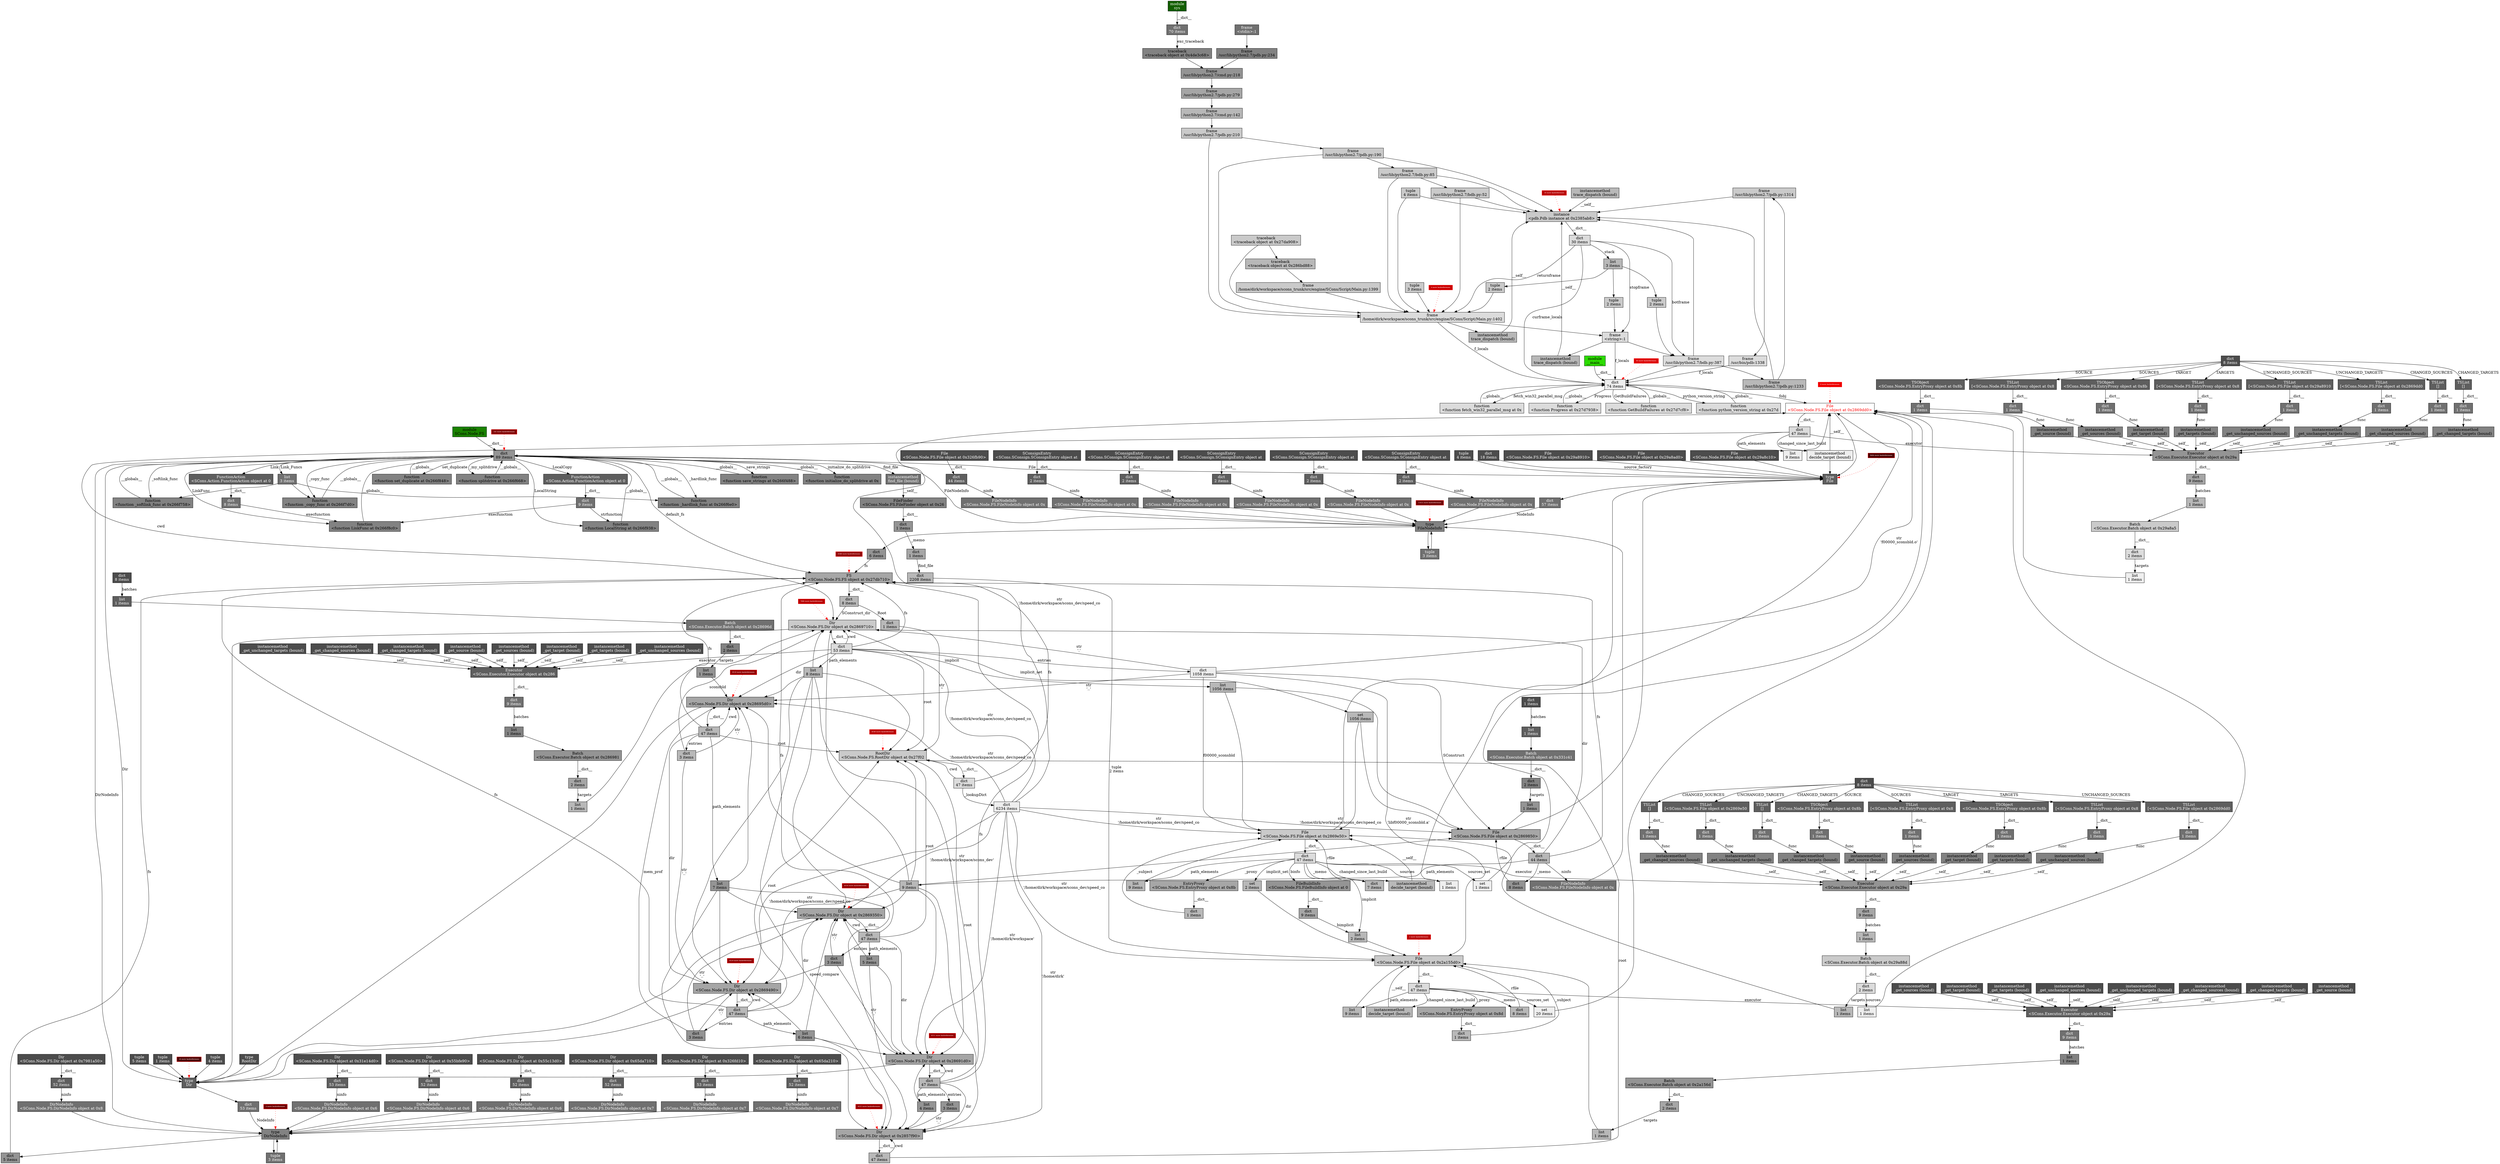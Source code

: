 digraph ObjectGraph {
  node[shape=box, style=filled, fillcolor=white];
  o42376656[fontcolor=red];
  o42376656[label="File\n<SCons.Node.FS.File object at 0x2869dd0>"];
  o42376656[fillcolor="0,0,1"];
  o36262496 -> o42376656 [label="fobj",weight=2];
  o42733568 -> o42376656 [label="str\n'f00000_sconsbld.o'"];
  o42685440 -> o42376656 [label="str\n'/home/dirk/workspace/scons_dev/speed_co"];
  o43640664 -> o42376656;
  o43588168 -> o42376656;
  o43302496 -> o42376656 [label="__self__",weight=10];
  o43676016 -> o42376656;
  o43677096 -> o42376656;
  o43583536 -> o42376656;
  o44193448 -> o42376656;
  too_many_o42376656->o42376656[color=red,style=dotted,len=0.25,weight=10];
  too_many_o42376656[label="8 more backreferences",shape=box,height=0.25,color=red,fillcolor="0,1,0.93",fontsize=6];
  too_many_o42376656[fontcolor=white];
  o36262496[label="dict\n74 items"];
  o36262496[fillcolor="0,0,0.93"];
  o140684563672096 -> o36262496 [label="__dict__",weight=10];
  o37542640 -> o36262496 [label="f_locals",weight=10];
  o36883792 -> o36262496 [label="curframe_locals",weight=2];
  o37392480 -> o36262496;
  o36986192 -> o36262496 [label="f_locals",weight=10];
  o39476912 -> o36262496 [label="f_locals",weight=10];
  o41777344 -> o36262496 [label="__globals__",weight=10];
  o41777464 -> o36262496 [label="__globals__",weight=10];
  o41778424 -> o36262496 [label="__globals__",weight=10];
  o41778544 -> o36262496 [label="__globals__",weight=10];
  too_many_o36262496->o36262496[color=red,style=dotted,len=0.25,weight=10];
  too_many_o36262496[label="63 more backreferences",shape=box,height=0.25,color=red,fillcolor="0,1,0.86",fontsize=6];
  too_many_o36262496[fontcolor=white];
  o42733568[label="dict\n1058 items"];
  o42733568[fillcolor="0,0,0.93"];
  o42684624 -> o42733568 [label="entries",weight=2];
  o42685440[label="dict\n6234 items"];
  o42685440[fillcolor="0,0,0.93"];
  o42683104 -> o42685440 [label="_lookupDict",weight=2];
  o43640664[label="list\n9 items"];
  o43640664[fillcolor="0,0,0.93"];
  o43992384 -> o43640664 [label="path_elements",weight=2];
  o43588168[label="set\n1 items"];
  o43588168[fillcolor="0,0,0.93"];
  o44013648 -> o43588168 [label="sources_set",weight=2];
  o43302496[label="instancemethod\ndecide_target (bound)"];
  o43302496[fillcolor="0,0,0.93"];
  o43992384 -> o43302496 [label="changed_since_last_build",weight=2];
  o43676016[label="list\n1 items"];
  o43676016[fillcolor="0,0,0.93"];
  o44013648 -> o43676016 [label="sources",weight=2];
  o43677096[label="list\n1 items"];
  o43677096[fillcolor="0,0,0.93"];
  o42879632 -> o43677096 [label="sources",weight=2];
  o43583536[label="list\n1 items"];
  o43583536[fillcolor="0,0,0.93"];
  o42877776 -> o43583536 [label="targets",weight=2];
  o44193448[label="set\n20 items"];
  o44193448[fillcolor="0,0,0.93"];
  o44546864 -> o44193448 [label="sources_set",weight=2];
  o140684563672096[label="module\n__main__"];
  o140684563672096[fillcolor="0.3,1,0.86"];
  o37542640[label="frame\n/usr/bin/pdb:1338"];
  o37542640[fillcolor="0,0,0.86"];
  o37605616 -> o37542640;
  o36883792[label="dict\n30 items"];
  o36883792[fillcolor="0,0,0.86"];
  o37247672 -> o36883792 [label="__dict__",weight=10];
  o37392480[label="frame\n/usr/lib/python2.7/bdb.py:387"];
  o37392480[fillcolor="0,0,0.86"];
  o36883792 -> o37392480 [label="botframe",weight=2];
  o36986192 -> o37392480;
  o169647640 -> o37392480;
  o36986192[label="frame\n<string>:1"];
  o36986192[fillcolor="0,0,0.86"];
  o36883792 -> o36986192 [label="stopframe",weight=2];
  o39476912 -> o36986192;
  o167299336 -> o36986192;
  o39476912[label="frame\n/home/dirk/workspace/scons_trunk/src/engine/SCons/Script/Main.py:1402"];
  o39476912[fillcolor="0,0,0.86"];
  o36883792 -> o39476912 [label="returnframe",weight=2];
  o41789704 -> o39476912;
  o43623120 -> o39476912;
  o41475776 -> o39476912;
  o37073376 -> o39476912;
  o163988016 -> o39476912;
  o166890336 -> o39476912;
  o39744544 -> o39476912;
  o167321040 -> o39476912;
  o42041216 -> o39476912;
  too_many_o39476912->o39476912[color=red,style=dotted,len=0.25,weight=10];
  too_many_o39476912[label="4 more backreferences",shape=box,height=0.25,color=red,fillcolor="0,1,0.79",fontsize=6];
  too_many_o39476912[fontcolor=white];
  o41777344[label="function\n<function fetch_win32_parallel_msg at 0x"];
  o41777344[fillcolor="0,0,0.86"];
  o36262496 -> o41777344 [label="fetch_win32_parallel_msg",weight=2];
  o41777464[label="function\n<function Progress at 0x27d7938>"];
  o41777464[fillcolor="0,0,0.86"];
  o36262496 -> o41777464 [label="Progress",weight=2];
  o41778424[label="function\n<function GetBuildFailures at 0x27d7cf8>"];
  o41778424[fillcolor="0,0,0.86"];
  o36262496 -> o41778424 [label="GetBuildFailures",weight=2];
  o41778544[label="function\n<function python_version_string at 0x27d"];
  o41778544[fillcolor="0,0,0.86"];
  o36262496 -> o41778544 [label="python_version_string",weight=2];
  o42684624[label="dict\n53 items"];
  o42684624[fillcolor="0,0,0.86"];
  o42374928 -> o42684624 [label="__dict__",weight=10];
  o42683104[label="dict\n47 items"];
  o42683104[fillcolor="0,0,0.86"];
  o41878096 -> o42683104 [label="__dict__",weight=10];
  o43992384[label="dict\n47 items"];
  o43992384[fillcolor="0,0,0.86"];
  o42376656 -> o43992384 [label="__dict__",weight=10];
  o44013648[label="dict\n47 items"];
  o44013648[fillcolor="0,0,0.86"];
  o42376784 -> o44013648 [label="__dict__",weight=10];
  o42879632[label="dict\n2 items"];
  o42879632[fillcolor="0,0,0.86"];
  o43682000 -> o42879632 [label="__dict__",weight=10];
  o42877776[label="dict\n2 items"];
  o42877776[fillcolor="0,0,0.86"];
  o43682384 -> o42877776 [label="__dict__",weight=10];
  o44546864[label="dict\n47 items"];
  o44546864[fillcolor="0,0,0.86"];
  o44127696 -> o44546864 [label="__dict__",weight=10];
  o37605616[label="frame\n/usr/lib/python2.7/pdb.py:1314"];
  o37605616[fillcolor="0,0,0.79"];
  o37065504 -> o37605616;
  o37247672[label="instance\n<pdb.Pdb instance at 0x2385ab8>"];
  o37247672[fillcolor="0,0,0.79"];
  o37605616 -> o37247672;
  o37065504 -> o37247672;
  o37392480 -> o37247672;
  o140684562902304 -> o37247672 [label="__self__",weight=10];
  o140684562902624 -> o37247672 [label="__self__",weight=10];
  o162961280 -> o37247672 [label="__self__",weight=10];
  o41475776 -> o37247672;
  o37073376 -> o37247672;
  o163988016 -> o37247672;
  o166890336 -> o37247672;
  too_many_o37247672->o37247672[color=red,style=dotted,len=0.25,weight=10];
  too_many_o37247672[label="16 more backreferences",shape=box,height=0.25,color=red,fillcolor="0,1,0.72",fontsize=6];
  too_many_o37247672[fontcolor=white];
  o169647640[label="tuple\n2 items"];
  o169647640[fillcolor="0,0,0.79"];
  o140684562668576 -> o169647640;
  o167299336[label="tuple\n2 items"];
  o167299336[fillcolor="0,0,0.79"];
  o140684562668576 -> o167299336;
  o41789704[label="traceback\n<traceback object at 0x27da908>"];
  o41789704[fillcolor="0,0,0.79"];
  o43623120[label="tuple\n3 items"];
  o43623120[fillcolor="0,0,0.79"];
  o41475776[label="tuple\n4 items"];
  o41475776[fillcolor="0,0,0.79"];
  o37073376[label="frame\n/usr/lib/python2.7/bdb.py:52"];
  o37073376[fillcolor="0,0,0.79"];
  o163988016 -> o37073376;
  o163988016[label="frame\n/usr/lib/python2.7/bdb.py:85"];
  o163988016[fillcolor="0,0,0.79"];
  o166890336 -> o163988016;
  o166890336[label="frame\n/usr/lib/python2.7/pdb.py:190"];
  o166890336[fillcolor="0,0,0.79"];
  o39744544 -> o166890336;
  o39744544[label="frame\n/usr/lib/python2.7/pdb.py:210"];
  o39744544[fillcolor="0,0,0.79"];
  o39870624 -> o39744544;
  o167321040[label="tuple\n2 items"];
  o167321040[fillcolor="0,0,0.79"];
  o140684562668576 -> o167321040;
  o42041216[label="frame\n/home/dirk/workspace/scons_trunk/src/engine/SCons/Script/Main.py:1399"];
  o42041216[fillcolor="0,0,0.79"];
  o42384776 -> o42041216;
  o42374928[label="Dir\n<SCons.Node.FS.Dir object at 0x2869710>"];
  o42374928[fillcolor="0,0,0.79"];
  o42678048 -> o42374928 [label="SConstruct_dir",weight=2];
  o42684624 -> o42374928 [label="cwd",weight=2];
  o42383480 -> o42374928;
  o42733568 -> o42374928 [label="str\n'.'"];
  o42739376 -> o42374928 [label="dir",weight=2];
  o42384704 -> o42374928;
  o42685440 -> o42374928 [label="str\n'/home/dirk/workspace/scons_dev/speed_co"];
  o42726976 -> o42374928 [label="sconsbld",weight=2];
  o42384128 -> o42374928;
  o43992384 -> o42374928 [label="cwd",weight=2];
  too_many_o42374928->o42374928[color=red,style=dotted,len=0.25,weight=10];
  too_many_o42374928[label="7806 more backreferences",shape=box,height=0.25,color=red,fillcolor="0,1,0.72",fontsize=6];
  too_many_o42374928[fontcolor=white];
  o41878096[label="RootDir\n<SCons.Node.FS.RootDir object at 0x27f02"];
  o41878096[fillcolor="0,0,0.79"];
  o42678336 -> o41878096 [label="str\n''"];
  o42684624 -> o41878096 [label="root",weight=2];
  o42383480 -> o41878096;
  o42384704 -> o41878096;
  o42683104 -> o41878096 [label="cwd",weight=2];
  o42698736 -> o41878096 [label="root",weight=2];
  o42699024 -> o41878096 [label="root",weight=2];
  o42698448 -> o41878096 [label="root",weight=2];
  o42699824 -> o41878096 [label="root",weight=2];
  o42707312 -> o41878096 [label="root",weight=2];
  too_many_o41878096->o41878096[color=red,style=dotted,len=0.25,weight=10];
  too_many_o41878096[label="6249 more backreferences",shape=box,height=0.25,color=red,fillcolor="0,1,0.72",fontsize=6];
  too_many_o41878096[fontcolor=white];
  o42376784[label="File\n<SCons.Node.FS.File object at 0x2869e50>"];
  o42376784[fillcolor="0,0,0.79"];
  o42733568 -> o42376784 [label="f00000_sconsbld",weight=2];
  o42685440 -> o42376784 [label="str\n'/home/dirk/workspace/scons_dev/speed_co"];
  o43641024 -> o42376784;
  o43641960 -> o42376784;
  o146551744 -> o42376784 [label="__self__",weight=10];
  o147005424 -> o42376784 [label="_subject",weight=2];
  o148400304 -> o42376784 [label="rfile",weight=2];
  o81695448 -> o42376784;
  o52306232 -> o42376784;
  o43682000[label="Batch\n<SCons.Executor.Batch object at 0x29a88d"];
  o43682000[fillcolor="0,0,0.79"];
  o43639944 -> o43682000;
  o43682384[label="Batch\n<SCons.Executor.Batch object at 0x29a8a5"];
  o43682384[fillcolor="0,0,0.79"];
  o43642320 -> o43682384;
  o44127696[label="File\n<SCons.Node.FS.File object at 0x2a155d0>"];
  o44127696[fillcolor="0,0,0.79"];
  o42733568 -> o44127696 [label="str\n'libf00000_sconsbld.a'"];
  o42685440 -> o44127696 [label="str\n'/home/dirk/workspace/scons_dev/speed_co"];
  o44189528 -> o44127696;
  o41873072 -> o44127696 [label="__self__",weight=10];
  o44188592 -> o44127696;
  o42834336 -> o44127696 [label="tuple\n2 items"];
  o147244208 -> o44127696 [label="_subject",weight=2];
  o148360752 -> o44127696 [label="rfile",weight=2];
  o81711832 -> o44127696;
  o79843024 -> o44127696;
  too_many_o44127696->o44127696[color=red,style=dotted,len=0.25,weight=10];
  too_many_o44127696[label="2 more backreferences",shape=box,height=0.25,color=red,fillcolor="0,1,0.72",fontsize=6];
  too_many_o44127696[fontcolor=white];
  o37065504[label="frame\n/usr/lib/python2.7/pdb.py:1233"];
  o37065504[fillcolor="0,0,0.72"];
  o37392480 -> o37065504;
  o140684562902304[label="instancemethod\ntrace_dispatch (bound)"];
  o140684562902304[fillcolor="0,0,0.72"];
  o140684562902624[label="instancemethod\ntrace_dispatch (bound)"];
  o140684562902624[fillcolor="0,0,0.72"];
  o36986192 -> o140684562902624;
  o162961280[label="instancemethod\ntrace_dispatch (bound)"];
  o162961280[fillcolor="0,0,0.72"];
  o39476912 -> o162961280;
  o140684562668576[label="list\n3 items"];
  o140684562668576[fillcolor="0,0,0.72"];
  o36883792 -> o140684562668576 [label="stack",weight=2];
  o39870624[label="frame\n/usr/lib/python2.7/cmd.py:142"];
  o39870624[fillcolor="0,0,0.72"];
  o163974112 -> o39870624;
  o42384776[label="traceback\n<traceback object at 0x286bd88>"];
  o42384776[fillcolor="0,0,0.72"];
  o41789704 -> o42384776;
  o42678048[label="dict\n8 items"];
  o42678048[fillcolor="0,0,0.72"];
  o41793296 -> o42678048 [label="__dict__",weight=10];
  o42383480[label="list\n8 items"];
  o42383480[fillcolor="0,0,0.72"];
  o42684624 -> o42383480 [label="path_elements",weight=2];
  o42739376[label="dict\n44 items"];
  o42739376[fillcolor="0,0,0.72"];
  o42375248 -> o42739376 [label="__dict__",weight=10];
  o42384704[label="list\n9 items"];
  o42384704[fillcolor="0,0,0.72"];
  o42739376 -> o42384704 [label="path_elements",weight=2];
  o42726976[label="dict\n3 items"];
  o42726976[fillcolor="0,0,0.72"];
  o42698736 -> o42726976 [label="entries",weight=2];
  o42384128[label="list\n1 items"];
  o42384128[fillcolor="0,0,0.72"];
  o42755152 -> o42384128 [label="targets",weight=2];
  o42678336[label="dict\n1 items"];
  o42678336[fillcolor="0,0,0.72"];
  o42678048 -> o42678336 [label="Root",weight=2];
  o42698736[label="dict\n47 items"];
  o42698736[fillcolor="0,0,0.72"];
  o42374608 -> o42698736 [label="__dict__",weight=10];
  o42699024[label="dict\n47 items"];
  o42699024[fillcolor="0,0,0.72"];
  o42374288 -> o42699024 [label="__dict__",weight=10];
  o42698448[label="dict\n47 items"];
  o42698448[fillcolor="0,0,0.72"];
  o42373968 -> o42698448 [label="__dict__",weight=10];
  o42699824[label="dict\n47 items"];
  o42699824[fillcolor="0,0,0.72"];
  o42373584 -> o42699824 [label="__dict__",weight=10];
  o42707312[label="dict\n47 items"];
  o42707312[fillcolor="0,0,0.72"];
  o42303376 -> o42707312 [label="__dict__",weight=10];
  o43641024[label="list\n9 items"];
  o43641024[fillcolor="0,0,0.72"];
  o44013648 -> o43641024 [label="path_elements",weight=2];
  o43641960[label="list\n1 items"];
  o43641960[fillcolor="0,0,0.72"];
  o42879632 -> o43641960 [label="targets",weight=2];
  o146551744[label="instancemethod\ndecide_target (bound)"];
  o146551744[fillcolor="0,0,0.72"];
  o44013648 -> o146551744 [label="changed_since_last_build",weight=2];
  o147005424[label="dict\n1 items"];
  o147005424[fillcolor="0,0,0.72"];
  o146470736 -> o147005424 [label="__dict__",weight=10];
  o148400304[label="dict\n7 items"];
  o148400304[fillcolor="0,0,0.72"];
  o44013648 -> o148400304 [label="_memo",weight=2];
  o81695448[label="list\n1056 items"];
  o81695448[fillcolor="0,0,0.72"];
  o42684624 -> o81695448 [label="implicit",weight=2];
  o52306232[label="set\n1056 items"];
  o52306232[fillcolor="0,0,0.72"];
  o42684624 -> o52306232 [label="implicit_set",weight=2];
  o43639944[label="list\n1 items"];
  o43639944[fillcolor="0,0,0.72"];
  o43988944 -> o43639944 [label="batches",weight=2];
  o43642320[label="list\n1 items"];
  o43642320[fillcolor="0,0,0.72"];
  o44064976 -> o43642320 [label="batches",weight=2];
  o44189528[label="list\n9 items"];
  o44189528[fillcolor="0,0,0.72"];
  o44546864 -> o44189528 [label="path_elements",weight=2];
  o41873072[label="instancemethod\ndecide_target (bound)"];
  o41873072[fillcolor="0,0,0.72"];
  o44546864 -> o41873072 [label="changed_since_last_build",weight=2];
  o44188592[label="list\n1 items"];
  o44188592[fillcolor="0,0,0.72"];
  o44081280 -> o44188592 [label="targets",weight=2];
  o42834336[label="dict\n2208 items"];
  o42834336[fillcolor="0,0,0.72"];
  o40061696 -> o42834336 [label="find_file",weight=2];
  o147244208[label="dict\n1 items"];
  o147244208[fillcolor="0,0,0.72"];
  o148882064 -> o147244208 [label="__dict__",weight=10];
  o148360752[label="dict\n8 items"];
  o148360752[fillcolor="0,0,0.72"];
  o44546864 -> o148360752 [label="_memo",weight=2];
  o81711832[label="list\n2 items"];
  o81711832[fillcolor="0,0,0.72"];
  o44013648 -> o81711832 [label="implicit",weight=2];
  o149073104 -> o81711832 [label="bimplicit",weight=2];
  o79843024[label="set\n2 items"];
  o79843024[fillcolor="0,0,0.72"];
  o44013648 -> o79843024 [label="implicit_set",weight=2];
  o163974112[label="frame\n/usr/lib/python2.7/pdb.py:279"];
  o163974112[fillcolor="0,0,0.65"];
  o163879200 -> o163974112;
  o41793296[label="FS\n<SCons.Node.FS.FS object at 0x27db710>"];
  o41793296[fillcolor="0,0,0.65"];
  o39330864 -> o41793296 [label="default_fs",weight=2];
  o40040720 -> o41793296 [label="fs",weight=2];
  o40092960 -> o41793296 [label="fs",weight=2];
  o42684624 -> o41793296 [label="fs",weight=2];
  o42739376 -> o41793296 [label="fs",weight=2];
  o42683104 -> o41793296 [label="fs",weight=2];
  o42698736 -> o41793296 [label="fs",weight=2];
  o42699024 -> o41793296 [label="fs",weight=2];
  o42698448 -> o41793296 [label="fs",weight=2];
  o42699824 -> o41793296 [label="fs",weight=2];
  too_many_o41793296->o41793296[color=red,style=dotted,len=0.25,weight=10];
  too_many_o41793296[label="6269 more backreferences",shape=box,height=0.25,color=red,fillcolor="0,1,0.58",fontsize=6];
  too_many_o41793296[fontcolor=white];
  o42375248[label="File\n<SCons.Node.FS.File object at 0x2869850>"];
  o42375248[fillcolor="0,0,0.65"];
  o42733568 -> o42375248 [label="SConstruct",weight=2];
  o42384704 -> o42375248;
  o42685440 -> o42375248 [label="str\n'/home/dirk/workspace/scons_dev/speed_co"];
  o80028400 -> o42375248 [label="rfile",weight=2];
  o52877144 -> o42375248;
  o81695448 -> o42375248;
  o52306232 -> o42375248;
  o42755152[label="dict\n2 items"];
  o42755152[fillcolor="0,0,0.65"];
  o42375184 -> o42755152 [label="__dict__",weight=10];
  o42374608[label="Dir\n<SCons.Node.FS.Dir object at 0x28695d0>"];
  o42374608[fillcolor="0,0,0.65"];
  o42684624 -> o42374608 [label="dir",weight=2];
  o42383480 -> o42374608;
  o42733568 -> o42374608 [label="str\n'..'"];
  o42384704 -> o42374608;
  o42698736 -> o42374608 [label="cwd",weight=2];
  o42685440 -> o42374608 [label="str\n'/home/dirk/workspace/scons_dev/speed_co"];
  o42382544 -> o42374608;
  o42726976 -> o42374608 [label="str\n'.'"];
  o42724544 -> o42374608 [label="mem_prof",weight=2];
  o42383192 -> o42374608;
  too_many_o42374608->o42374608[color=red,style=dotted,len=0.25,weight=10];
  too_many_o42374608[label="6218 more backreferences",shape=box,height=0.25,color=red,fillcolor="0,1,0.58",fontsize=6];
  too_many_o42374608[fontcolor=white];
  o42374288[label="Dir\n<SCons.Node.FS.Dir object at 0x2869490>"];
  o42374288[fillcolor="0,0,0.65"];
  o42383480 -> o42374288;
  o42384704 -> o42374288;
  o42698736 -> o42374288 [label="dir",weight=2];
  o42699024 -> o42374288 [label="cwd",weight=2];
  o42685440 -> o42374288 [label="str\n'/home/dirk/workspace/scons_dev/speed_co"];
  o42382544 -> o42374288;
  o42726976 -> o42374288 [label="str\n'..'"];
  o42381608 -> o42374288;
  o42724544 -> o42374288 [label="str\n'.'"];
  o42718720 -> o42374288 [label="speed_compare",weight=2];
  too_many_o42374288->o42374288[color=red,style=dotted,len=0.25,weight=10];
  too_many_o42374288[label="6219 more backreferences",shape=box,height=0.25,color=red,fillcolor="0,1,0.58",fontsize=6];
  too_many_o42374288[fontcolor=white];
  o42373968[label="Dir\n<SCons.Node.FS.Dir object at 0x2869350>"];
  o42373968[fillcolor="0,0,0.65"];
  o42383480 -> o42373968;
  o42384704 -> o42373968;
  o42699024 -> o42373968 [label="dir",weight=2];
  o42698448 -> o42373968 [label="cwd",weight=2];
  o42685440 -> o42373968 [label="str\n'/home/dirk/workspace/scons_dev'"];
  o42382544 -> o42373968;
  o42381608 -> o42373968;
  o42724544 -> o42373968 [label="str\n'..'"];
  o42372416 -> o42373968;
  o42718720 -> o42373968 [label="str\n'.'"];
  too_many_o42373968->o42373968[color=red,style=dotted,len=0.25,weight=10];
  too_many_o42373968[label="6220 more backreferences",shape=box,height=0.25,color=red,fillcolor="0,1,0.58",fontsize=6];
  too_many_o42373968[fontcolor=white];
  o42373584[label="Dir\n<SCons.Node.FS.Dir object at 0x28691d0>"];
  o42373584[fillcolor="0,0,0.65"];
  o42383480 -> o42373584;
  o42384704 -> o42373584;
  o42698448 -> o42373584 [label="dir",weight=2];
  o42699824 -> o42373584 [label="cwd",weight=2];
  o42685440 -> o42373584 [label="str\n'/home/dirk/workspace'"];
  o42382544 -> o42373584;
  o42381608 -> o42373584;
  o42372416 -> o42373584;
  o42718720 -> o42373584 [label="str\n'..'"];
  o42371408 -> o42373584;
  too_many_o42373584->o42373584[color=red,style=dotted,len=0.25,weight=10];
  too_many_o42373584[label="6221 more backreferences",shape=box,height=0.25,color=red,fillcolor="0,1,0.58",fontsize=6];
  too_many_o42373584[fontcolor=white];
  o42303376[label="Dir\n<SCons.Node.FS.Dir object at 0x2857f90>"];
  o42303376[fillcolor="0,0,0.65"];
  o42383480 -> o42303376;
  o42384704 -> o42303376;
  o42699824 -> o42303376 [label="dir",weight=2];
  o42707312 -> o42303376 [label="cwd",weight=2];
  o42685440 -> o42303376 [label="str\n'/home/dirk'"];
  o42382544 -> o42303376;
  o42381608 -> o42303376;
  o42372416 -> o42303376;
  o42371408 -> o42303376;
  o42709136 -> o42303376 [label="str\n'..'"];
  too_many_o42303376->o42303376[color=red,style=dotted,len=0.25,weight=10];
  too_many_o42303376[label="6222 more backreferences",shape=box,height=0.25,color=red,fillcolor="0,1,0.58",fontsize=6];
  too_many_o42303376[fontcolor=white];
  o146470736[label="EntryProxy\n<SCons.Node.FS.EntryProxy object at 0x8b"];
  o146470736[fillcolor="0,0,0.65"];
  o44013648 -> o146470736 [label="_proxy",weight=2];
  o43988944[label="dict\n9 items"];
  o43988944[fillcolor="0,0,0.65"];
  o43681872 -> o43988944 [label="__dict__",weight=10];
  o44064976[label="dict\n9 items"];
  o44064976[fillcolor="0,0,0.65"];
  o43682320 -> o44064976 [label="__dict__",weight=10];
  o44081280[label="dict\n2 items"];
  o44081280[fillcolor="0,0,0.65"];
  o44127952 -> o44081280 [label="__dict__",weight=10];
  o40061696[label="dict\n1 items"];
  o40061696[fillcolor="0,0,0.65"];
  o40061072 -> o40061696 [label="_memo",weight=2];
  o148882064[label="EntryProxy\n<SCons.Node.FS.EntryProxy object at 0x8d"];
  o148882064[fillcolor="0,0,0.65"];
  o44546864 -> o148882064 [label="_proxy",weight=2];
  o149073104[label="dict\n9 items"];
  o149073104[fillcolor="0,0,0.65"];
  o146492752 -> o149073104 [label="__dict__",weight=10];
  o163879200[label="frame\n/usr/lib/python2.7/cmd.py:218"];
  o163879200[fillcolor="0,0,0.58"];
  o81673320 -> o163879200;
  o155803600 -> o163879200;
  o39330864[label="dict\n89 items"];
  o39330864[fillcolor="0,0,0.58"];
  o40181552 -> o39330864 [label="__dict__",weight=10];
  o40301704 -> o39330864 [label="__globals__",weight=10];
  o40302064 -> o39330864 [label="__globals__",weight=10];
  o40302184 -> o39330864 [label="__globals__",weight=10];
  o40302304 -> o39330864 [label="__globals__",weight=10];
  o40302424 -> o39330864 [label="__globals__",weight=10];
  o40302544 -> o39330864 [label="__globals__",weight=10];
  o40302664 -> o39330864 [label="__globals__",weight=10];
  o40302784 -> o39330864 [label="__globals__",weight=10];
  o40302904 -> o39330864 [label="__globals__",weight=10];
  too_many_o39330864->o39330864[color=red,style=dotted,len=0.25,weight=10];
  too_many_o39330864[label="232 more backreferences",shape=box,height=0.25,color=red,fillcolor="0,1,0.51",fontsize=6];
  too_many_o39330864[fontcolor=white];
  o40040720[label="dict\n5 items"];
  o40040720[fillcolor="0,0,0.58"];
  o40089600 -> o40040720;
  o40092960[label="dict\n6 items"];
  o40092960[fillcolor="0,0,0.58"];
  o40102032 -> o40092960;
  o80028400[label="dict\n8 items"];
  o80028400[fillcolor="0,0,0.58"];
  o42739376 -> o80028400 [label="_memo",weight=2];
  o52877144[label="list\n1 items"];
  o52877144[fillcolor="0,0,0.58"];
  o61710048 -> o52877144 [label="targets",weight=2];
  o42375184[label="Batch\n<SCons.Executor.Batch object at 0x286981"];
  o42375184[fillcolor="0,0,0.58"];
  o42384272 -> o42375184;
  o42382544[label="list\n7 items"];
  o42382544[fillcolor="0,0,0.58"];
  o42698736 -> o42382544 [label="path_elements",weight=2];
  o42724544[label="dict\n3 items"];
  o42724544[fillcolor="0,0,0.58"];
  o42699024 -> o42724544 [label="entries",weight=2];
  o42383192[label="list\n1 items"];
  o42383192[fillcolor="0,0,0.58"];
  o42749344 -> o42383192 [label="targets",weight=2];
  o42381608[label="list\n6 items"];
  o42381608[fillcolor="0,0,0.58"];
  o42699024 -> o42381608 [label="path_elements",weight=2];
  o42718720[label="dict\n3 items"];
  o42718720[fillcolor="0,0,0.58"];
  o42698448 -> o42718720 [label="entries",weight=2];
  o42372416[label="list\n5 items"];
  o42372416[fillcolor="0,0,0.58"];
  o42698448 -> o42372416 [label="path_elements",weight=2];
  o42371408[label="list\n4 items"];
  o42371408[fillcolor="0,0,0.58"];
  o42699824 -> o42371408 [label="path_elements",weight=2];
  o42709136[label="dict\n3 items"];
  o42709136[fillcolor="0,0,0.58"];
  o42699824 -> o42709136 [label="entries",weight=2];
  o43681872[label="Executor\n<SCons.Executor.Executor object at 0x29a"];
  o43681872[fillcolor="0,0,0.58"];
  o44013648 -> o43681872 [label="executor",weight=2];
  o149034720 -> o43681872 [label="__self__",weight=10];
  o149034400 -> o43681872 [label="__self__",weight=10];
  o149034800 -> o43681872 [label="__self__",weight=10];
  o149035120 -> o43681872 [label="__self__",weight=10];
  o149006048 -> o43681872 [label="__self__",weight=10];
  o149006288 -> o43681872 [label="__self__",weight=10];
  o149034960 -> o43681872 [label="__self__",weight=10];
  o148981472 -> o43681872 [label="__self__",weight=10];
  o43682320[label="Executor\n<SCons.Executor.Executor object at 0x29a"];
  o43682320[fillcolor="0,0,0.58"];
  o43992384 -> o43682320 [label="executor",weight=2];
  o146488688 -> o43682320 [label="__self__",weight=10];
  o146488208 -> o43682320 [label="__self__",weight=10];
  o146525632 -> o43682320 [label="__self__",weight=10];
  o146467408 -> o43682320 [label="__self__",weight=10];
  o146523232 -> o43682320 [label="__self__",weight=10];
  o146523152 -> o43682320 [label="__self__",weight=10];
  o146524832 -> o43682320 [label="__self__",weight=10];
  o146552064 -> o43682320 [label="__self__",weight=10];
  o44127952[label="Batch\n<SCons.Executor.Batch object at 0x2a156d"];
  o44127952[fillcolor="0,0,0.58"];
  o44189816 -> o44127952;
  o40061072[label="dict\n1 items"];
  o40061072[fillcolor="0,0,0.58"];
  o40331216 -> o40061072 [label="__dict__",weight=10];
  o146492752[label="FileBuildInfo\n<SCons.Node.FS.FileBuildInfo object at 0"];
  o146492752[fillcolor="0,0,0.58"];
  o44013648 -> o146492752 [label="binfo",weight=2];
  o81673320[label="traceback\n<traceback object at 0x4de3c68>"];
  o81673320[fillcolor="0,0,0.51"];
  o36134800 -> o81673320 [label="exc_traceback",weight=2];
  o155803600[label="frame\n/usr/lib/python2.7/pdb.py:234"];
  o155803600[fillcolor="0,0,0.51"];
  o163879712 -> o155803600;
  o40181552[label="module\nSCons.Node.FS"];
  o40181552[fillcolor="0.3,1,0.51"];
  o40301704[label="function\n<function save_strings at 0x266f488>"];
  o40301704[fillcolor="0,0,0.51"];
  o39330864 -> o40301704 [label="save_strings",weight=2];
  o40302064[label="function\n<function initialize_do_splitdrive at 0x"];
  o40302064[fillcolor="0,0,0.51"];
  o39330864 -> o40302064 [label="initialize_do_splitdrive",weight=2];
  o40302184[label="function\n<function splitdrive at 0x266f668>"];
  o40302184[fillcolor="0,0,0.51"];
  o39330864 -> o40302184 [label="_my_splitdrive",weight=2];
  o40302304[label="function\n<function _hardlink_func at 0x266f6e0>"];
  o40302304[fillcolor="0,0,0.51"];
  o39330864 -> o40302304 [label="_hardlink_func",weight=2];
  o42383624 -> o40302304;
  o40302424[label="function\n<function _softlink_func at 0x266f758>"];
  o40302424[fillcolor="0,0,0.51"];
  o39330864 -> o40302424 [label="_softlink_func",weight=2];
  o42383624 -> o40302424;
  o40302544[label="function\n<function _copy_func at 0x266f7d0>"];
  o40302544[fillcolor="0,0,0.51"];
  o39330864 -> o40302544 [label="_copy_func",weight=2];
  o42383624 -> o40302544;
  o40302664[label="function\n<function set_duplicate at 0x266f848>"];
  o40302664[fillcolor="0,0,0.51"];
  o39330864 -> o40302664 [label="set_duplicate",weight=2];
  o40302784[label="function\n<function LinkFunc at 0x266f8c0>"];
  o40302784[fillcolor="0,0,0.51"];
  o39330864 -> o40302784 [label="LinkFunc",weight=2];
  o40032320 -> o40302784 [label="execfunction",weight=2];
  o40039040 -> o40302784 [label="execfunction",weight=2];
  o40302904[label="function\n<function LocalString at 0x266f938>"];
  o40302904[fillcolor="0,0,0.51"];
  o39330864 -> o40302904 [label="LocalString",weight=2];
  o40039040 -> o40302904 [label="strfunction",weight=2];
  o40089600[label="type\nDirNodeInfo"];
  o40089600[fillcolor="0,0,0.51"];
  o39330864 -> o40089600 [label="DirNodeInfo",weight=2];
  o40305360 -> o40089600;
  o40093248 -> o40089600 [label="NodeInfo",weight=2];
  o104595408 -> o40089600;
  o104592016 -> o40089600;
  o103808144 -> o40089600;
  o125190096 -> o40089600;
  o125186512 -> o40089600;
  o125101392 -> o40089600;
  o146529744 -> o40089600;
  too_many_o40089600->o40089600[color=red,style=dotted,len=0.25,weight=10];
  too_many_o40089600[label="5 more backreferences",shape=box,height=0.25,color=red,fillcolor="0,1,0.44",fontsize=6];
  too_many_o40089600[fontcolor=white];
  o40102032[label="type\nFileNodeInfo"];
  o40102032[fillcolor="0,0,0.51"];
  o39330864 -> o40102032 [label="FileNodeInfo",weight=2];
  o40305600 -> o40102032;
  o40093824 -> o40102032 [label="NodeInfo",weight=2];
  o53593232 -> o40102032;
  o87044176 -> o40102032;
  o85361104 -> o40102032;
  o85361296 -> o40102032;
  o85361552 -> o40102032;
  o85361872 -> o40102032;
  o85362192 -> o40102032;
  too_many_o40102032->o40102032[color=red,style=dotted,len=0.25,weight=10];
  too_many_o40102032[label="12415 more backreferences",shape=box,height=0.25,color=red,fillcolor="0,1,0.44",fontsize=6];
  too_many_o40102032[fontcolor=white];
  o61710048[label="dict\n2 items"];
  o61710048[fillcolor="0,0,0.51"];
  o53593104 -> o61710048 [label="__dict__",weight=10];
  o42384272[label="list\n1 items"];
  o42384272[fillcolor="0,0,0.51"];
  o42754864 -> o42384272 [label="batches",weight=2];
  o42749344[label="dict\n2 items"];
  o42749344[fillcolor="0,0,0.51"];
  o42374864 -> o42749344 [label="__dict__",weight=10];
  o149034720[label="instancemethod\n_get_changed_targets (bound)"];
  o149034720[fillcolor="0,0,0.51"];
  o147713392 -> o149034720 [label="func",weight=2];
  o149034400[label="instancemethod\n_get_source (bound)"];
  o149034400[fillcolor="0,0,0.51"];
  o148594768 -> o149034400 [label="func",weight=2];
  o149034800[label="instancemethod\n_get_sources (bound)"];
  o149034800[fillcolor="0,0,0.51"];
  o148388768 -> o149034800 [label="func",weight=2];
  o149035120[label="instancemethod\n_get_target (bound)"];
  o149035120[fillcolor="0,0,0.51"];
  o147627168 -> o149035120 [label="func",weight=2];
  o149006048[label="instancemethod\n_get_targets (bound)"];
  o149006048[fillcolor="0,0,0.51"];
  o148074816 -> o149006048 [label="func",weight=2];
  o149006288[label="instancemethod\n_get_unchanged_sources (bound)"];
  o149006288[fillcolor="0,0,0.51"];
  o148718368 -> o149006288 [label="func",weight=2];
  o149034960[label="instancemethod\n_get_unchanged_targets (bound)"];
  o149034960[fillcolor="0,0,0.51"];
  o147670016 -> o149034960 [label="func",weight=2];
  o148981472[label="instancemethod\n_get_changed_sources (bound)"];
  o148981472[fillcolor="0,0,0.51"];
  o83442064 -> o148981472 [label="func",weight=2];
  o146488688[label="instancemethod\n_get_changed_targets (bound)"];
  o146488688[fillcolor="0,0,0.51"];
  o146998016 -> o146488688 [label="func",weight=2];
  o146488208[label="instancemethod\n_get_source (bound)"];
  o146488208[fillcolor="0,0,0.51"];
  o147000016 -> o146488208 [label="func",weight=2];
  o146525632[label="instancemethod\n_get_sources (bound)"];
  o146525632[fillcolor="0,0,0.51"];
  o146932464 -> o146525632 [label="func",weight=2];
  o146467408[label="instancemethod\n_get_target (bound)"];
  o146467408[fillcolor="0,0,0.51"];
  o84250880 -> o146467408 [label="func",weight=2];
  o146523232[label="instancemethod\n_get_targets (bound)"];
  o146523232[fillcolor="0,0,0.51"];
  o141949808 -> o146523232 [label="func",weight=2];
  o146523152[label="instancemethod\n_get_unchanged_sources (bound)"];
  o146523152[fillcolor="0,0,0.51"];
  o147104288 -> o146523152 [label="func",weight=2];
  o146524832[label="instancemethod\n_get_unchanged_targets (bound)"];
  o146524832[fillcolor="0,0,0.51"];
  o147098752 -> o146524832 [label="func",weight=2];
  o146552064[label="instancemethod\n_get_changed_sources (bound)"];
  o146552064[fillcolor="0,0,0.51"];
  o147000304 -> o146552064 [label="func",weight=2];
  o44189816[label="list\n1 items"];
  o44189816[fillcolor="0,0,0.51"];
  o44015632 -> o44189816 [label="batches",weight=2];
  o40331216[label="FileFinder\n<SCons.Node.FS.FileFinder object at 0x26"];
  o40331216[fillcolor="0,0,0.51"];
  o38681808 -> o40331216 [label="__self__",weight=10];
  o36134800[label="dict\n70 items"];
  o36134800[fillcolor="0,0,0.44"];
  o36134800[fontcolor=white];
  o140684563463032 -> o36134800 [label="__dict__",weight=10];
  o163879712[label="frame\n<stdin>:1"];
  o163879712[fillcolor="0,0,0.44"];
  o163879712[fontcolor=white];
  o42383624[label="list\n3 items"];
  o42383624[fillcolor="0,0,0.44"];
  o42383624[fontcolor=white];
  o39330864 -> o42383624 [label="Link_Funcs",weight=2];
  o40032320[label="dict\n8 items"];
  o40032320[fillcolor="0,0,0.44"];
  o40032320[fontcolor=white];
  o40286864 -> o40032320 [label="__dict__",weight=10];
  o40039040[label="dict\n9 items"];
  o40039040[fillcolor="0,0,0.44"];
  o40039040[fontcolor=white];
  o40286992 -> o40039040 [label="__dict__",weight=10];
  o40305360[label="tuple\n3 items"];
  o40305360[fillcolor="0,0,0.44"];
  o40305360[fontcolor=white];
  o40089600 -> o40305360;
  o40093248[label="dict\n53 items"];
  o40093248[fillcolor="0,0,0.44"];
  o40093248[fontcolor=white];
  o40097984 -> o40093248;
  o104595408[label="DirNodeInfo\n<SCons.Node.FS.DirNodeInfo object at 0x6"];
  o104595408[fillcolor="0,0,0.44"];
  o104595408[fontcolor=white];
  o80746096 -> o104595408 [label="ninfo",weight=2];
  o104592016[label="DirNodeInfo\n<SCons.Node.FS.DirNodeInfo object at 0x6"];
  o104592016[fillcolor="0,0,0.44"];
  o104592016[fontcolor=white];
  o81268080 -> o104592016 [label="ninfo",weight=2];
  o103808144[label="DirNodeInfo\n<SCons.Node.FS.DirNodeInfo object at 0x6"];
  o103808144[fillcolor="0,0,0.44"];
  o103808144[fontcolor=white];
  o52802704 -> o103808144 [label="ninfo",weight=2];
  o125190096[label="DirNodeInfo\n<SCons.Node.FS.DirNodeInfo object at 0x7"];
  o125190096[fillcolor="0,0,0.44"];
  o125190096[fontcolor=white];
  o100295536 -> o125190096 [label="ninfo",weight=2];
  o125186512[label="DirNodeInfo\n<SCons.Node.FS.DirNodeInfo object at 0x7"];
  o125186512[fillcolor="0,0,0.44"];
  o125186512[fontcolor=white];
  o104301280 -> o125186512 [label="ninfo",weight=2];
  o125101392[label="DirNodeInfo\n<SCons.Node.FS.DirNodeInfo object at 0x7"];
  o125101392[fillcolor="0,0,0.44"];
  o125101392[fontcolor=white];
  o62251552 -> o125101392 [label="ninfo",weight=2];
  o146529744[label="DirNodeInfo\n<SCons.Node.FS.DirNodeInfo object at 0x8"];
  o146529744[fillcolor="0,0,0.44"];
  o146529744[fontcolor=white];
  o125752720 -> o146529744 [label="ninfo",weight=2];
  o40305600[label="tuple\n3 items"];
  o40305600[fillcolor="0,0,0.44"];
  o40305600[fontcolor=white];
  o40102032 -> o40305600;
  o40093824[label="dict\n57 items"];
  o40093824[fillcolor="0,0,0.44"];
  o40093824[fontcolor=white];
  o40110128 -> o40093824;
  o53593232[label="FileNodeInfo\n<SCons.Node.FS.FileNodeInfo object at 0x"];
  o53593232[fillcolor="0,0,0.44"];
  o53593232[fontcolor=white];
  o42739376 -> o53593232 [label="ninfo",weight=2];
  o87044176[label="FileNodeInfo\n<SCons.Node.FS.FileNodeInfo object at 0x"];
  o87044176[fillcolor="0,0,0.44"];
  o87044176[fontcolor=white];
  o52802416 -> o87044176 [label="ninfo",weight=2];
  o85361104[label="FileNodeInfo\n<SCons.Node.FS.FileNodeInfo object at 0x"];
  o85361104[fillcolor="0,0,0.44"];
  o85361104[fontcolor=white];
  o86765056 -> o85361104 [label="ninfo",weight=2];
  o85361296[label="FileNodeInfo\n<SCons.Node.FS.FileNodeInfo object at 0x"];
  o85361296[fillcolor="0,0,0.44"];
  o85361296[fontcolor=white];
  o86770128 -> o85361296 [label="ninfo",weight=2];
  o85361552[label="FileNodeInfo\n<SCons.Node.FS.FileNodeInfo object at 0x"];
  o85361552[fillcolor="0,0,0.44"];
  o85361552[fontcolor=white];
  o86774800 -> o85361552 [label="ninfo",weight=2];
  o85361872[label="FileNodeInfo\n<SCons.Node.FS.FileNodeInfo object at 0x"];
  o85361872[fillcolor="0,0,0.44"];
  o85361872[fontcolor=white];
  o86829824 -> o85361872 [label="ninfo",weight=2];
  o85362192[label="FileNodeInfo\n<SCons.Node.FS.FileNodeInfo object at 0x"];
  o85362192[fillcolor="0,0,0.44"];
  o85362192[fontcolor=white];
  o86834272 -> o85362192 [label="ninfo",weight=2];
  o53593104[label="Batch\n<SCons.Executor.Batch object at 0x331c41"];
  o53593104[fillcolor="0,0,0.44"];
  o53593104[fontcolor=white];
  o42385064 -> o53593104;
  o42754864[label="dict\n9 items"];
  o42754864[fillcolor="0,0,0.44"];
  o42754864[fontcolor=white];
  o42374992 -> o42754864 [label="__dict__",weight=10];
  o42374864[label="Batch\n<SCons.Executor.Batch object at 0x28696d"];
  o42374864[fillcolor="0,0,0.44"];
  o42374864[fontcolor=white];
  o42383336 -> o42374864;
  o147713392[label="dict\n1 items"];
  o147713392[fillcolor="0,0,0.44"];
  o147713392[fontcolor=white];
  o81708496 -> o147713392 [label="__dict__",weight=10];
  o148594768[label="dict\n1 items"];
  o148594768[fillcolor="0,0,0.44"];
  o148594768[fontcolor=white];
  o81707984 -> o148594768 [label="__dict__",weight=10];
  o148388768[label="dict\n1 items"];
  o148388768[fillcolor="0,0,0.44"];
  o148388768[fontcolor=white];
  o81709072 -> o148388768 [label="__dict__",weight=10];
  o147627168[label="dict\n1 items"];
  o147627168[fillcolor="0,0,0.44"];
  o147627168[fontcolor=white];
  o81708304 -> o147627168 [label="__dict__",weight=10];
  o148074816[label="dict\n1 items"];
  o148074816[fillcolor="0,0,0.44"];
  o148074816[fontcolor=white];
  o81708816 -> o148074816 [label="__dict__",weight=10];
  o148718368[label="dict\n1 items"];
  o148718368[fillcolor="0,0,0.44"];
  o148718368[fontcolor=white];
  o81708944 -> o148718368 [label="__dict__",weight=10];
  o147670016[label="dict\n1 items"];
  o147670016[fillcolor="0,0,0.44"];
  o147670016[fontcolor=white];
  o81709008 -> o147670016 [label="__dict__",weight=10];
  o83442064[label="dict\n1 items"];
  o83442064[fillcolor="0,0,0.44"];
  o83442064[fontcolor=white];
  o81708112 -> o83442064 [label="__dict__",weight=10];
  o146998016[label="dict\n1 items"];
  o146998016[fillcolor="0,0,0.44"];
  o146998016[fontcolor=white];
  o148860880 -> o146998016 [label="__dict__",weight=10];
  o147000016[label="dict\n1 items"];
  o147000016[fillcolor="0,0,0.44"];
  o147000016[fontcolor=white];
  o148873296 -> o147000016 [label="__dict__",weight=10];
  o146932464[label="dict\n1 items"];
  o146932464[fillcolor="0,0,0.44"];
  o146932464[fontcolor=white];
  o148873360 -> o146932464 [label="__dict__",weight=10];
  o84250880[label="dict\n1 items"];
  o84250880[fillcolor="0,0,0.44"];
  o84250880[fontcolor=white];
  o148873424 -> o84250880 [label="__dict__",weight=10];
  o141949808[label="dict\n1 items"];
  o141949808[fillcolor="0,0,0.44"];
  o141949808[fontcolor=white];
  o148873488 -> o141949808 [label="__dict__",weight=10];
  o147104288[label="dict\n1 items"];
  o147104288[fillcolor="0,0,0.44"];
  o147104288[fontcolor=white];
  o148873552 -> o147104288 [label="__dict__",weight=10];
  o147098752[label="dict\n1 items"];
  o147098752[fillcolor="0,0,0.44"];
  o147098752[fontcolor=white];
  o148873616 -> o147098752 [label="__dict__",weight=10];
  o147000304[label="dict\n1 items"];
  o147000304[fillcolor="0,0,0.44"];
  o147000304[fontcolor=white];
  o148860816 -> o147000304 [label="__dict__",weight=10];
  o44015632[label="dict\n9 items"];
  o44015632[fillcolor="0,0,0.44"];
  o44015632[fontcolor=white];
  o43681744 -> o44015632 [label="__dict__",weight=10];
  o38681808[label="instancemethod\nfind_file (bound)"];
  o38681808[fillcolor="0,0,0.44"];
  o38681808[fontcolor=white];
  o39330864 -> o38681808 [label="find_file",weight=2];
  o140684563463032[label="module\nsys"];
  o140684563463032[fillcolor="0.3,1,0.37"];
  o140684563463032[fontcolor=white];
  o40286864[label="FunctionAction\n<SCons.Action.FunctionAction object at 0"];
  o40286864[fillcolor="0,0,0.37"];
  o40286864[fontcolor=white];
  o39330864 -> o40286864 [label="Link",weight=2];
  o40286992[label="FunctionAction\n<SCons.Action.FunctionAction object at 0"];
  o40286992[fillcolor="0,0,0.37"];
  o40286992[fontcolor=white];
  o39330864 -> o40286992 [label="LocalCopy",weight=2];
  o40097984[label="type\nDir"];
  o40097984[fillcolor="0,0,0.37"];
  o40097984[fontcolor=white];
  o39330864 -> o40097984 [label="Dir",weight=2];
  o40291856 -> o40097984;
  o40095344 -> o40097984;
  o40184816 -> o40097984;
  o40329872 -> o40097984;
  o42374928 -> o40097984;
  o42374608 -> o40097984;
  o42374288 -> o40097984;
  o42373968 -> o40097984;
  o42373584 -> o40097984;
  too_many_o40097984->o40097984[color=red,style=dotted,len=0.25,weight=10];
  too_many_o40097984[label="16 more backreferences",shape=box,height=0.25,color=red,fillcolor="0,1,0.3",fontsize=6];
  too_many_o40097984[fontcolor=white];
  o80746096[label="dict\n52 items"];
  o80746096[fillcolor="0,0,0.37"];
  o80746096[fontcolor=white];
  o89915024 -> o80746096 [label="__dict__",weight=10];
  o81268080[label="dict\n52 items"];
  o81268080[fillcolor="0,0,0.37"];
  o81268080[fontcolor=white];
  o89920464 -> o81268080 [label="__dict__",weight=10];
  o52802704[label="dict\n53 items"];
  o52802704[fillcolor="0,0,0.37"];
  o52802704[fontcolor=white];
  o52303056 -> o52802704 [label="__dict__",weight=10];
  o100295536[label="dict\n52 items"];
  o100295536[fillcolor="0,0,0.37"];
  o100295536[fontcolor=white];
  o106799632 -> o100295536 [label="__dict__",weight=10];
  o104301280[label="dict\n52 items"];
  o104301280[fillcolor="0,0,0.37"];
  o104301280[fontcolor=white];
  o106800912 -> o104301280 [label="__dict__",weight=10];
  o62251552[label="dict\n53 items"];
  o62251552[fillcolor="0,0,0.37"];
  o62251552[fontcolor=white];
  o52886800 -> o62251552 [label="__dict__",weight=10];
  o125752720[label="dict\n52 items"];
  o125752720[fillcolor="0,0,0.37"];
  o125752720[fontcolor=white];
  o127408720 -> o125752720 [label="__dict__",weight=10];
  o40110128[label="type\nFile"];
  o40110128[fillcolor="0,0,0.37"];
  o40110128[fontcolor=white];
  o39330864 -> o40110128 [label="File",weight=2];
  o40292208 -> o40110128;
  o42375248 -> o40110128;
  o42956784 -> o40110128 [label="source_factory",weight=2];
  o42376656 -> o40110128;
  o42376784 -> o40110128;
  o43682064 -> o40110128;
  o43302496 -> o40110128;
  o43682512 -> o40110128;
  o43682832 -> o40110128;
  too_many_o40110128->o40110128[color=red,style=dotted,len=0.25,weight=10];
  too_many_o40110128[label="8404 more backreferences",shape=box,height=0.25,color=red,fillcolor="0,1,0.3",fontsize=6];
  too_many_o40110128[fontcolor=white];
  o52802416[label="dict\n44 items"];
  o52802416[fillcolor="0,0,0.37"];
  o52802416[fontcolor=white];
  o52886416 -> o52802416 [label="__dict__",weight=10];
  o86765056[label="dict\n2 items"];
  o86765056[fillcolor="0,0,0.37"];
  o86765056[fontcolor=white];
  o85361040 -> o86765056 [label="__dict__",weight=10];
  o86770128[label="dict\n2 items"];
  o86770128[fillcolor="0,0,0.37"];
  o86770128[fontcolor=white];
  o85361232 -> o86770128 [label="__dict__",weight=10];
  o86774800[label="dict\n2 items"];
  o86774800[fillcolor="0,0,0.37"];
  o86774800[fontcolor=white];
  o85361488 -> o86774800 [label="__dict__",weight=10];
  o86829824[label="dict\n2 items"];
  o86829824[fillcolor="0,0,0.37"];
  o86829824[fontcolor=white];
  o85361808 -> o86829824 [label="__dict__",weight=10];
  o86834272[label="dict\n2 items"];
  o86834272[fillcolor="0,0,0.37"];
  o86834272[fontcolor=white];
  o85362128 -> o86834272 [label="__dict__",weight=10];
  o42385064[label="list\n1 items"];
  o42385064[fillcolor="0,0,0.37"];
  o42385064[fontcolor=white];
  o42754576 -> o42385064 [label="batches",weight=2];
  o42374992[label="Executor\n<SCons.Executor.Executor object at 0x286"];
  o42374992[fillcolor="0,0,0.37"];
  o42374992[fontcolor=white];
  o42684624 -> o42374992 [label="executor",weight=2];
  o163674544 -> o42374992 [label="__self__",weight=10];
  o163674464 -> o42374992 [label="__self__",weight=10];
  o163674384 -> o42374992 [label="__self__",weight=10];
  o163673904 -> o42374992 [label="__self__",weight=10];
  o163674704 -> o42374992 [label="__self__",weight=10];
  o163674784 -> o42374992 [label="__self__",weight=10];
  o163674864 -> o42374992 [label="__self__",weight=10];
  o163674224 -> o42374992 [label="__self__",weight=10];
  o42383336[label="list\n1 items"];
  o42383336[fillcolor="0,0,0.37"];
  o42383336[fontcolor=white];
  o42749056 -> o42383336 [label="batches",weight=2];
  o81708496[label="TSList\n[]"];
  o81708496[fillcolor="0,0,0.37"];
  o81708496[fontcolor=white];
  o148068512 -> o81708496 [label="CHANGED_TARGETS",weight=2];
  o81707984[label="TSObject\n<SCons.Node.FS.EntryProxy object at 0x8b"];
  o81707984[fillcolor="0,0,0.37"];
  o81707984[fontcolor=white];
  o148068512 -> o81707984 [label="SOURCE",weight=2];
  o81709072[label="TSList\n[<SCons.Node.FS.EntryProxy object at 0x8"];
  o81709072[fillcolor="0,0,0.37"];
  o81709072[fontcolor=white];
  o148068512 -> o81709072 [label="SOURCES",weight=2];
  o81708304[label="TSObject\n<SCons.Node.FS.EntryProxy object at 0x8b"];
  o81708304[fillcolor="0,0,0.37"];
  o81708304[fontcolor=white];
  o148068512 -> o81708304 [label="TARGET",weight=2];
  o81708816[label="TSList\n[<SCons.Node.FS.EntryProxy object at 0x8"];
  o81708816[fillcolor="0,0,0.37"];
  o81708816[fontcolor=white];
  o148068512 -> o81708816 [label="TARGETS",weight=2];
  o81708944[label="TSList\n[<SCons.Node.FS.File object at 0x2869dd0"];
  o81708944[fillcolor="0,0,0.37"];
  o81708944[fontcolor=white];
  o148068512 -> o81708944 [label="UNCHANGED_SOURCES",weight=2];
  o81709008[label="TSList\n[<SCons.Node.FS.File object at 0x2869e50"];
  o81709008[fillcolor="0,0,0.37"];
  o81709008[fontcolor=white];
  o148068512 -> o81709008 [label="UNCHANGED_TARGETS",weight=2];
  o81708112[label="TSList\n[]"];
  o81708112[fillcolor="0,0,0.37"];
  o81708112[fontcolor=white];
  o148068512 -> o81708112 [label="CHANGED_SOURCES",weight=2];
  o148860880[label="TSList\n[]"];
  o148860880[fillcolor="0,0,0.37"];
  o148860880[fontcolor=white];
  o140388000 -> o148860880 [label="CHANGED_TARGETS",weight=2];
  o148873296[label="TSObject\n<SCons.Node.FS.EntryProxy object at 0x8b"];
  o148873296[fillcolor="0,0,0.37"];
  o148873296[fontcolor=white];
  o140388000 -> o148873296 [label="SOURCE",weight=2];
  o148873360[label="TSList\n[<SCons.Node.FS.EntryProxy object at 0x8"];
  o148873360[fillcolor="0,0,0.37"];
  o148873360[fontcolor=white];
  o140388000 -> o148873360 [label="SOURCES",weight=2];
  o148873424[label="TSObject\n<SCons.Node.FS.EntryProxy object at 0x8b"];
  o148873424[fillcolor="0,0,0.37"];
  o148873424[fontcolor=white];
  o140388000 -> o148873424 [label="TARGET",weight=2];
  o148873488[label="TSList\n[<SCons.Node.FS.EntryProxy object at 0x8"];
  o148873488[fillcolor="0,0,0.37"];
  o148873488[fontcolor=white];
  o140388000 -> o148873488 [label="TARGETS",weight=2];
  o148873552[label="TSList\n[<SCons.Node.FS.File object at 0x29a8910"];
  o148873552[fillcolor="0,0,0.37"];
  o148873552[fontcolor=white];
  o140388000 -> o148873552 [label="UNCHANGED_SOURCES",weight=2];
  o148873616[label="TSList\n[<SCons.Node.FS.File object at 0x2869dd0"];
  o148873616[fillcolor="0,0,0.37"];
  o148873616[fontcolor=white];
  o140388000 -> o148873616 [label="UNCHANGED_TARGETS",weight=2];
  o148860816[label="TSList\n[]"];
  o148860816[fillcolor="0,0,0.37"];
  o148860816[fontcolor=white];
  o140388000 -> o148860816 [label="CHANGED_SOURCES",weight=2];
  o43681744[label="Executor\n<SCons.Executor.Executor object at 0x29a"];
  o43681744[fillcolor="0,0,0.37"];
  o43681744[fontcolor=white];
  o44546864 -> o43681744 [label="executor",weight=2];
  o149007808 -> o43681744 [label="__self__",weight=10];
  o148895776 -> o43681744 [label="__self__",weight=10];
  o149008208 -> o43681744 [label="__self__",weight=10];
  o148981952 -> o43681744 [label="__self__",weight=10];
  o149006208 -> o43681744 [label="__self__",weight=10];
  o148981712 -> o43681744 [label="__self__",weight=10];
  o148981632 -> o43681744 [label="__self__",weight=10];
  o149034160 -> o43681744 [label="__self__",weight=10];
  o40291856[label="tuple\n4 items"];
  o40291856[fillcolor="0,0,0.3"];
  o40291856[fontcolor=white];
  o40095344[label="type\nRootDir"];
  o40095344[fillcolor="0,0,0.3"];
  o40095344[fontcolor=white];
  o40184816[label="tuple\n5 items"];
  o40184816[fillcolor="0,0,0.3"];
  o40184816[fontcolor=white];
  o40329872[label="tuple\n1 items"];
  o40329872[fillcolor="0,0,0.3"];
  o40329872[fontcolor=white];
  o89915024[label="Dir\n<SCons.Node.FS.Dir object at 0x55bfe90>"];
  o89915024[fillcolor="0,0,0.3"];
  o89915024[fontcolor=white];
  o89920464[label="Dir\n<SCons.Node.FS.Dir object at 0x55c13d0>"];
  o89920464[fillcolor="0,0,0.3"];
  o89920464[fontcolor=white];
  o52303056[label="Dir\n<SCons.Node.FS.Dir object at 0x31e14d0>"];
  o52303056[fillcolor="0,0,0.3"];
  o52303056[fontcolor=white];
  o106799632[label="Dir\n<SCons.Node.FS.Dir object at 0x65da210>"];
  o106799632[fillcolor="0,0,0.3"];
  o106799632[fontcolor=white];
  o106800912[label="Dir\n<SCons.Node.FS.Dir object at 0x65da710>"];
  o106800912[fillcolor="0,0,0.3"];
  o106800912[fontcolor=white];
  o52886800[label="Dir\n<SCons.Node.FS.Dir object at 0x326fd10>"];
  o52886800[fillcolor="0,0,0.3"];
  o52886800[fontcolor=white];
  o127408720[label="Dir\n<SCons.Node.FS.Dir object at 0x7981a50>"];
  o127408720[fillcolor="0,0,0.3"];
  o127408720[fontcolor=white];
  o40292208[label="tuple\n4 items"];
  o40292208[fillcolor="0,0,0.3"];
  o40292208[fontcolor=white];
  o42956784[label="dict\n18 items"];
  o42956784[fillcolor="0,0,0.3"];
  o42956784[fontcolor=white];
  o43682064[label="File\n<SCons.Node.FS.File object at 0x29a8910>"];
  o43682064[fillcolor="0,0,0.3"];
  o43682064[fontcolor=white];
  o43682512[label="File\n<SCons.Node.FS.File object at 0x29a8ad0>"];
  o43682512[fillcolor="0,0,0.3"];
  o43682512[fontcolor=white];
  o43682832[label="File\n<SCons.Node.FS.File object at 0x29a8c10>"];
  o43682832[fillcolor="0,0,0.3"];
  o43682832[fontcolor=white];
  o52886416[label="File\n<SCons.Node.FS.File object at 0x326fb90>"];
  o52886416[fillcolor="0,0,0.3"];
  o52886416[fontcolor=white];
  o85361040[label="SConsignEntry\n<SCons.SConsign.SConsignEntry object at "];
  o85361040[fillcolor="0,0,0.3"];
  o85361040[fontcolor=white];
  o85361232[label="SConsignEntry\n<SCons.SConsign.SConsignEntry object at "];
  o85361232[fillcolor="0,0,0.3"];
  o85361232[fontcolor=white];
  o85361488[label="SConsignEntry\n<SCons.SConsign.SConsignEntry object at "];
  o85361488[fillcolor="0,0,0.3"];
  o85361488[fontcolor=white];
  o85361808[label="SConsignEntry\n<SCons.SConsign.SConsignEntry object at "];
  o85361808[fillcolor="0,0,0.3"];
  o85361808[fontcolor=white];
  o85362128[label="SConsignEntry\n<SCons.SConsign.SConsignEntry object at "];
  o85362128[fillcolor="0,0,0.3"];
  o85362128[fontcolor=white];
  o42754576[label="dict\n1 items"];
  o42754576[fillcolor="0,0,0.3"];
  o42754576[fontcolor=white];
  o163674544[label="instancemethod\n_get_changed_targets (bound)"];
  o163674544[fillcolor="0,0,0.3"];
  o163674544[fontcolor=white];
  o163674464[label="instancemethod\n_get_source (bound)"];
  o163674464[fillcolor="0,0,0.3"];
  o163674464[fontcolor=white];
  o163674384[label="instancemethod\n_get_sources (bound)"];
  o163674384[fillcolor="0,0,0.3"];
  o163674384[fontcolor=white];
  o163673904[label="instancemethod\n_get_target (bound)"];
  o163673904[fillcolor="0,0,0.3"];
  o163673904[fontcolor=white];
  o163674704[label="instancemethod\n_get_targets (bound)"];
  o163674704[fillcolor="0,0,0.3"];
  o163674704[fontcolor=white];
  o163674784[label="instancemethod\n_get_unchanged_sources (bound)"];
  o163674784[fillcolor="0,0,0.3"];
  o163674784[fontcolor=white];
  o163674864[label="instancemethod\n_get_unchanged_targets (bound)"];
  o163674864[fillcolor="0,0,0.3"];
  o163674864[fontcolor=white];
  o163674224[label="instancemethod\n_get_changed_sources (bound)"];
  o163674224[fillcolor="0,0,0.3"];
  o163674224[fontcolor=white];
  o42749056[label="dict\n8 items"];
  o42749056[fillcolor="0,0,0.3"];
  o42749056[fontcolor=white];
  o148068512[label="dict\n8 items"];
  o148068512[fillcolor="0,0,0.3"];
  o148068512[fontcolor=white];
  o140388000[label="dict\n8 items"];
  o140388000[fillcolor="0,0,0.3"];
  o140388000[fontcolor=white];
  o149007808[label="instancemethod\n_get_changed_targets (bound)"];
  o149007808[fillcolor="0,0,0.3"];
  o149007808[fontcolor=white];
  o148895776[label="instancemethod\n_get_source (bound)"];
  o148895776[fillcolor="0,0,0.3"];
  o148895776[fontcolor=white];
  o149008208[label="instancemethod\n_get_sources (bound)"];
  o149008208[fillcolor="0,0,0.3"];
  o149008208[fontcolor=white];
  o148981952[label="instancemethod\n_get_target (bound)"];
  o148981952[fillcolor="0,0,0.3"];
  o148981952[fontcolor=white];
  o149006208[label="instancemethod\n_get_targets (bound)"];
  o149006208[fillcolor="0,0,0.3"];
  o149006208[fontcolor=white];
  o148981712[label="instancemethod\n_get_unchanged_sources (bound)"];
  o148981712[fillcolor="0,0,0.3"];
  o148981712[fontcolor=white];
  o148981632[label="instancemethod\n_get_unchanged_targets (bound)"];
  o148981632[fillcolor="0,0,0.3"];
  o148981632[fontcolor=white];
  o149034160[label="instancemethod\n_get_changed_sources (bound)"];
  o149034160[fillcolor="0,0,0.3"];
  o149034160[fontcolor=white];
}
